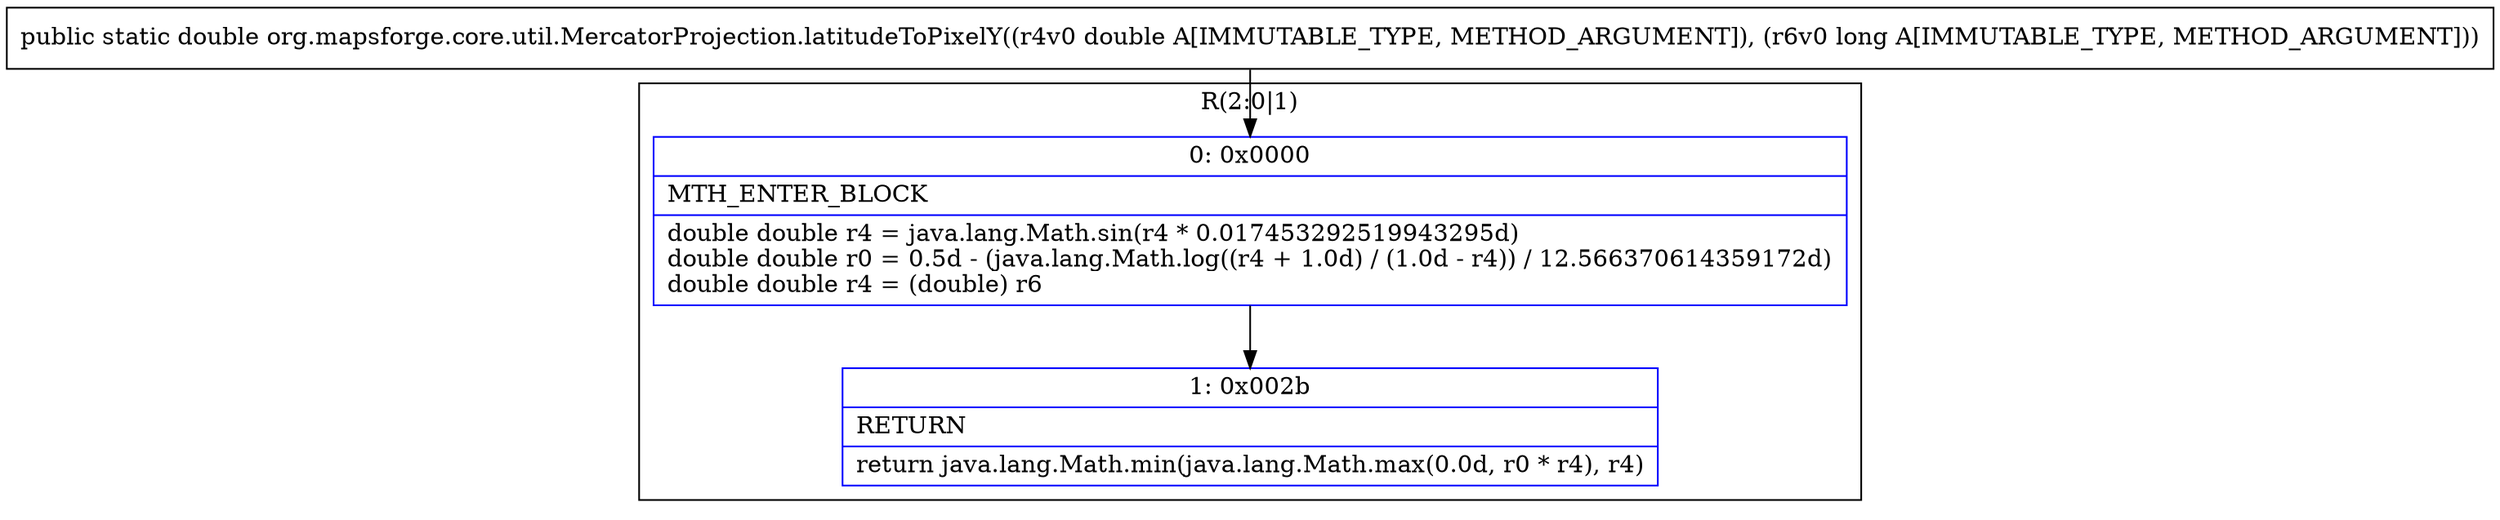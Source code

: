 digraph "CFG fororg.mapsforge.core.util.MercatorProjection.latitudeToPixelY(DJ)D" {
subgraph cluster_Region_1377260182 {
label = "R(2:0|1)";
node [shape=record,color=blue];
Node_0 [shape=record,label="{0\:\ 0x0000|MTH_ENTER_BLOCK\l|double double r4 = java.lang.Math.sin(r4 * 0.017453292519943295d)\ldouble double r0 = 0.5d \- (java.lang.Math.log((r4 + 1.0d) \/ (1.0d \- r4)) \/ 12.566370614359172d)\ldouble double r4 = (double) r6\l}"];
Node_1 [shape=record,label="{1\:\ 0x002b|RETURN\l|return java.lang.Math.min(java.lang.Math.max(0.0d, r0 * r4), r4)\l}"];
}
MethodNode[shape=record,label="{public static double org.mapsforge.core.util.MercatorProjection.latitudeToPixelY((r4v0 double A[IMMUTABLE_TYPE, METHOD_ARGUMENT]), (r6v0 long A[IMMUTABLE_TYPE, METHOD_ARGUMENT])) }"];
MethodNode -> Node_0;
Node_0 -> Node_1;
}

